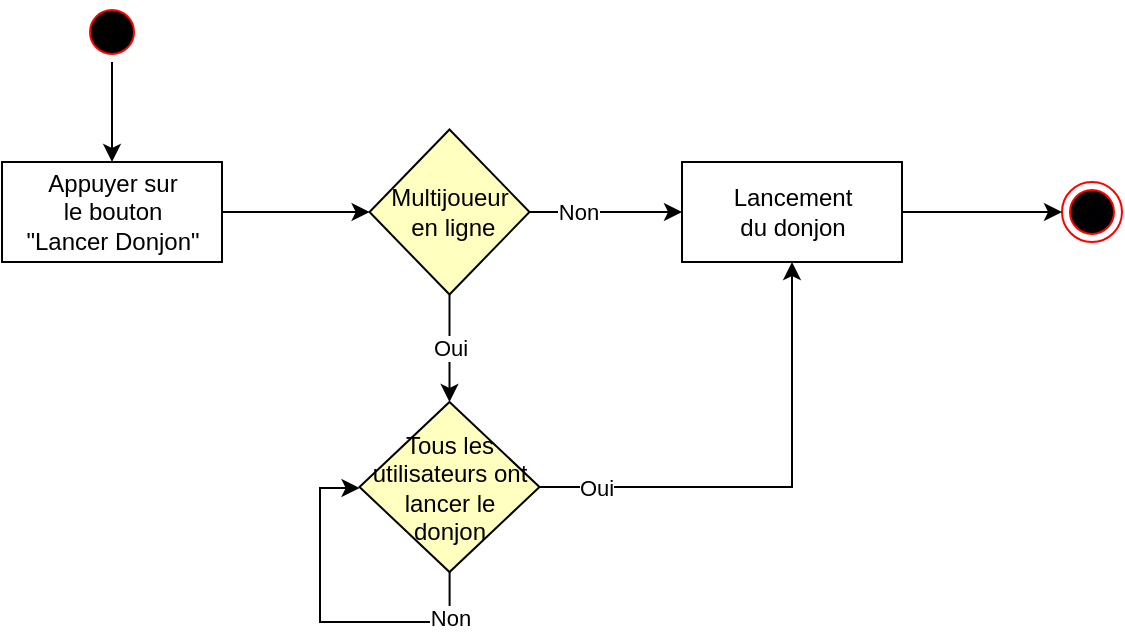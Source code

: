 <mxfile version="14.6.13" type="device"><diagram id="WUBpv2WHIC-Y0R50tLYM" name="Page-1"><mxGraphModel dx="538" dy="678" grid="1" gridSize="10" guides="1" tooltips="1" connect="1" arrows="1" fold="1" page="1" pageScale="1" pageWidth="827" pageHeight="1169" math="0" shadow="0"><root><mxCell id="0"/><mxCell id="1" parent="0"/><mxCell id="itdvVEROANKgwFIoLpQh-6" style="edgeStyle=orthogonalEdgeStyle;rounded=0;orthogonalLoop=1;jettySize=auto;html=1;" parent="1" source="itdvVEROANKgwFIoLpQh-1" target="itdvVEROANKgwFIoLpQh-5" edge="1"><mxGeometry relative="1" as="geometry"/></mxCell><mxCell id="itdvVEROANKgwFIoLpQh-1" value="" style="ellipse;html=1;shape=startState;fillColor=#000000;strokeColor=#ff0000;" parent="1" vertex="1"><mxGeometry x="80" y="50" width="30" height="30" as="geometry"/></mxCell><mxCell id="itdvVEROANKgwFIoLpQh-15" style="edgeStyle=orthogonalEdgeStyle;rounded=0;orthogonalLoop=1;jettySize=auto;html=1;" parent="1" source="itdvVEROANKgwFIoLpQh-5" target="itdvVEROANKgwFIoLpQh-12" edge="1"><mxGeometry relative="1" as="geometry"/></mxCell><mxCell id="itdvVEROANKgwFIoLpQh-5" value="Appuyer sur &lt;br&gt;le bouton &lt;br&gt;&quot;Lancer Donjon&quot;" style="html=1;" parent="1" vertex="1"><mxGeometry x="40" y="130" width="110" height="50" as="geometry"/></mxCell><mxCell id="itdvVEROANKgwFIoLpQh-16" value="Non" style="edgeStyle=orthogonalEdgeStyle;rounded=0;orthogonalLoop=1;jettySize=auto;html=1;" parent="1" source="itdvVEROANKgwFIoLpQh-12" target="sfDF28fdwPZT1ff-tC4c-1" edge="1"><mxGeometry x="-0.376" relative="1" as="geometry"><mxPoint x="360" y="720" as="targetPoint"/><Array as="points"><mxPoint x="450" y="155"/><mxPoint x="450" y="155"/></Array><mxPoint as="offset"/></mxGeometry></mxCell><mxCell id="itdvVEROANKgwFIoLpQh-18" value="Oui" style="edgeStyle=orthogonalEdgeStyle;rounded=0;orthogonalLoop=1;jettySize=auto;html=1;" parent="1" source="itdvVEROANKgwFIoLpQh-12" target="aOkwDzqqMJqfV1p90P0g-8" edge="1"><mxGeometry relative="1" as="geometry"><mxPoint x="385" y="300" as="targetPoint"/></mxGeometry></mxCell><mxCell id="itdvVEROANKgwFIoLpQh-12" value="Multijoueur&lt;br&gt;&amp;nbsp;en ligne" style="rhombus;whiteSpace=wrap;html=1;fillColor=#ffffc0;" parent="1" vertex="1"><mxGeometry x="223.75" y="113.75" width="80" height="82.5" as="geometry"/></mxCell><mxCell id="aOkwDzqqMJqfV1p90P0g-7" value="Oui" style="edgeStyle=orthogonalEdgeStyle;rounded=0;orthogonalLoop=1;jettySize=auto;html=1;exitX=1;exitY=0.5;exitDx=0;exitDy=0;" parent="1" source="aOkwDzqqMJqfV1p90P0g-8" target="sfDF28fdwPZT1ff-tC4c-1" edge="1"><mxGeometry x="-0.766" relative="1" as="geometry"><mxPoint x="400" y="288" as="targetPoint"/><mxPoint as="offset"/></mxGeometry></mxCell><mxCell id="sfDF28fdwPZT1ff-tC4c-3" value="Non" style="edgeStyle=orthogonalEdgeStyle;rounded=0;orthogonalLoop=1;jettySize=auto;html=1;entryX=0;entryY=0.5;entryDx=0;entryDy=0;" edge="1" parent="1" source="aOkwDzqqMJqfV1p90P0g-8" target="aOkwDzqqMJqfV1p90P0g-8"><mxGeometry x="-0.736" relative="1" as="geometry"><mxPoint x="263.75" y="390" as="targetPoint"/><Array as="points"><mxPoint x="264" y="360"/><mxPoint x="199" y="360"/><mxPoint x="199" y="293"/><mxPoint x="219" y="293"/></Array><mxPoint as="offset"/></mxGeometry></mxCell><mxCell id="aOkwDzqqMJqfV1p90P0g-8" value="Tous les utilisateurs ont lancer le &lt;br&gt;donjon" style="rhombus;whiteSpace=wrap;html=1;fillColor=#ffffc0;" parent="1" vertex="1"><mxGeometry x="218.75" y="250" width="90" height="85" as="geometry"/></mxCell><mxCell id="aOkwDzqqMJqfV1p90P0g-9" value="" style="ellipse;html=1;shape=endState;fillColor=#000000;strokeColor=#ff0000;" parent="1" vertex="1"><mxGeometry x="570" y="140" width="30" height="30" as="geometry"/></mxCell><mxCell id="sfDF28fdwPZT1ff-tC4c-2" style="edgeStyle=orthogonalEdgeStyle;rounded=0;orthogonalLoop=1;jettySize=auto;html=1;" edge="1" parent="1" source="sfDF28fdwPZT1ff-tC4c-1" target="aOkwDzqqMJqfV1p90P0g-9"><mxGeometry relative="1" as="geometry"><Array as="points"><mxPoint x="570" y="155"/><mxPoint x="570" y="155"/></Array></mxGeometry></mxCell><mxCell id="sfDF28fdwPZT1ff-tC4c-1" value="Lancement &lt;br&gt;du donjon" style="html=1;" vertex="1" parent="1"><mxGeometry x="380" y="130" width="110" height="50" as="geometry"/></mxCell></root></mxGraphModel></diagram></mxfile>